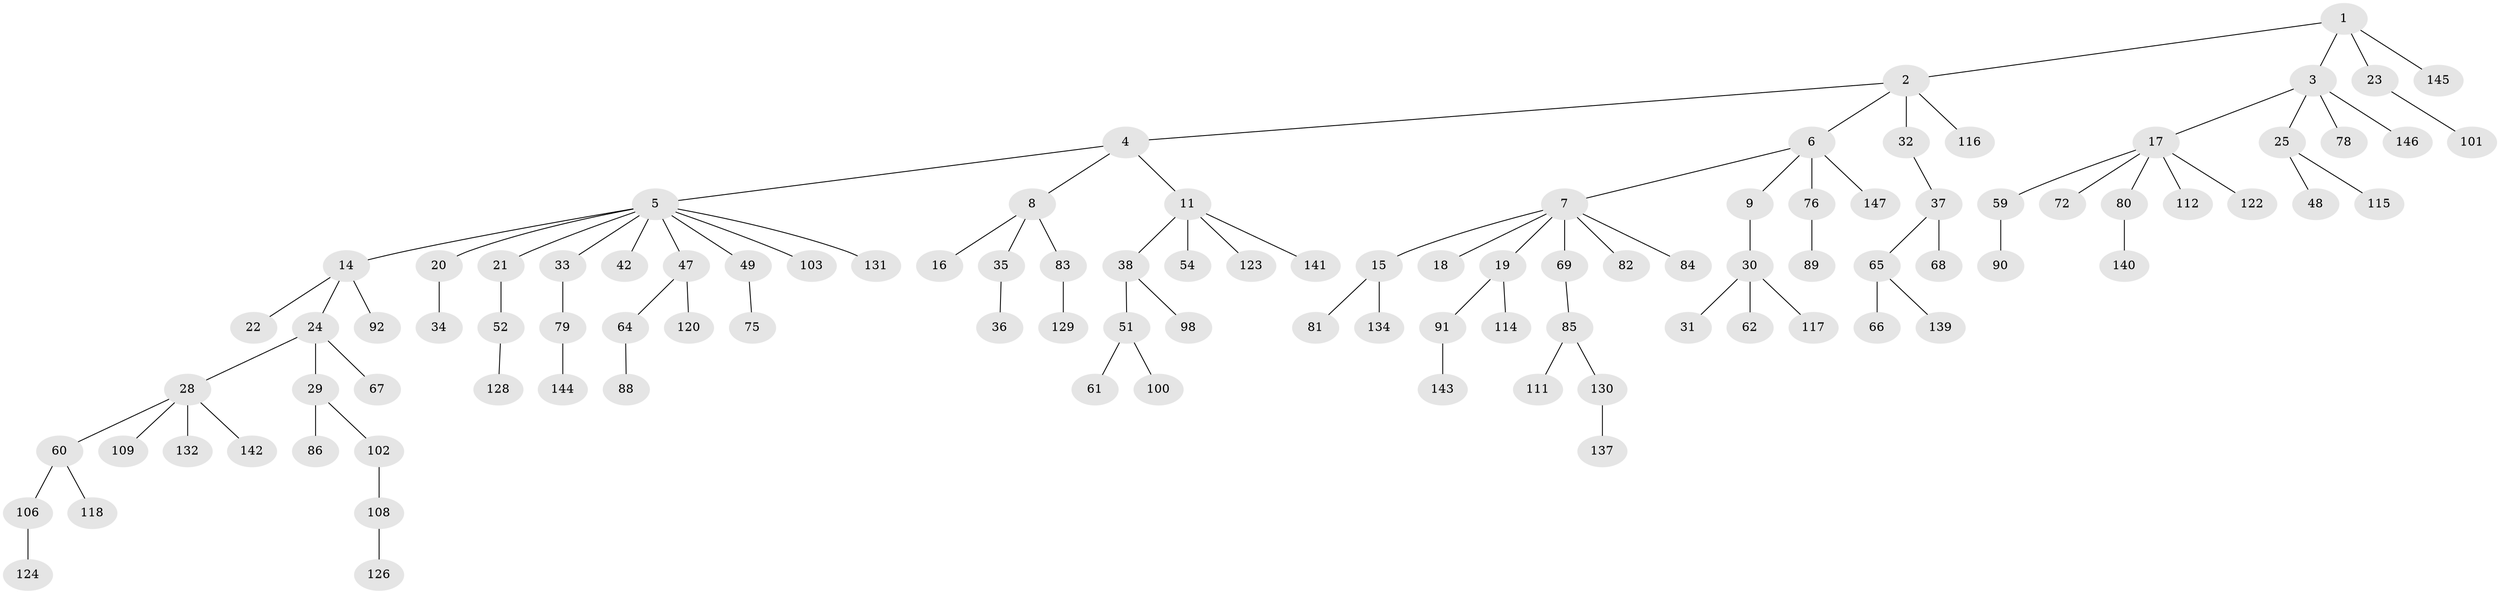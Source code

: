 // Generated by graph-tools (version 1.1) at 2025/24/03/03/25 07:24:05]
// undirected, 103 vertices, 102 edges
graph export_dot {
graph [start="1"]
  node [color=gray90,style=filled];
  1 [super="+26"];
  2 [super="+10"];
  3 [super="+41"];
  4;
  5 [super="+12"];
  6 [super="+40"];
  7 [super="+13"];
  8 [super="+87"];
  9;
  11 [super="+27"];
  14 [super="+46"];
  15 [super="+70"];
  16 [super="+133"];
  17 [super="+50"];
  18 [super="+99"];
  19 [super="+39"];
  20 [super="+43"];
  21 [super="+77"];
  22 [super="+55"];
  23 [super="+93"];
  24;
  25 [super="+53"];
  28 [super="+73"];
  29 [super="+44"];
  30 [super="+45"];
  31;
  32;
  33 [super="+56"];
  34;
  35;
  36;
  37 [super="+63"];
  38 [super="+57"];
  42;
  47;
  48;
  49 [super="+58"];
  51;
  52 [super="+94"];
  54 [super="+113"];
  59;
  60;
  61 [super="+127"];
  62 [super="+74"];
  64 [super="+135"];
  65 [super="+107"];
  66 [super="+95"];
  67 [super="+97"];
  68 [super="+119"];
  69 [super="+71"];
  72;
  75;
  76 [super="+121"];
  78;
  79 [super="+104"];
  80;
  81;
  82;
  83;
  84;
  85 [super="+96"];
  86;
  88;
  89 [super="+105"];
  90 [super="+136"];
  91;
  92;
  98;
  100;
  101;
  102 [super="+110"];
  103;
  106;
  108 [super="+125"];
  109;
  111;
  112;
  114;
  115;
  116;
  117;
  118;
  120;
  122;
  123 [super="+138"];
  124;
  126;
  128;
  129;
  130;
  131;
  132;
  134;
  137;
  139;
  140;
  141;
  142;
  143;
  144;
  145;
  146;
  147;
  1 -- 2;
  1 -- 3;
  1 -- 23;
  1 -- 145;
  2 -- 4;
  2 -- 6;
  2 -- 32;
  2 -- 116;
  3 -- 17;
  3 -- 25;
  3 -- 78;
  3 -- 146;
  4 -- 5;
  4 -- 8;
  4 -- 11;
  5 -- 14;
  5 -- 33;
  5 -- 47;
  5 -- 49;
  5 -- 131;
  5 -- 20;
  5 -- 21;
  5 -- 103;
  5 -- 42;
  6 -- 7;
  6 -- 9;
  6 -- 76;
  6 -- 147;
  7 -- 18;
  7 -- 19;
  7 -- 82;
  7 -- 15;
  7 -- 84;
  7 -- 69;
  8 -- 16;
  8 -- 35;
  8 -- 83;
  9 -- 30;
  11 -- 54;
  11 -- 141;
  11 -- 123;
  11 -- 38;
  14 -- 22;
  14 -- 24;
  14 -- 92;
  15 -- 81;
  15 -- 134;
  17 -- 72;
  17 -- 112;
  17 -- 80;
  17 -- 122;
  17 -- 59;
  19 -- 114;
  19 -- 91;
  20 -- 34;
  21 -- 52;
  23 -- 101;
  24 -- 28;
  24 -- 29;
  24 -- 67;
  25 -- 48;
  25 -- 115;
  28 -- 60;
  28 -- 132;
  28 -- 142;
  28 -- 109;
  29 -- 86;
  29 -- 102;
  30 -- 31;
  30 -- 62;
  30 -- 117;
  32 -- 37;
  33 -- 79;
  35 -- 36;
  37 -- 68;
  37 -- 65;
  38 -- 51;
  38 -- 98;
  47 -- 64;
  47 -- 120;
  49 -- 75;
  51 -- 61;
  51 -- 100;
  52 -- 128;
  59 -- 90;
  60 -- 106;
  60 -- 118;
  64 -- 88;
  65 -- 66;
  65 -- 139;
  69 -- 85;
  76 -- 89;
  79 -- 144;
  80 -- 140;
  83 -- 129;
  85 -- 111;
  85 -- 130;
  91 -- 143;
  102 -- 108;
  106 -- 124;
  108 -- 126;
  130 -- 137;
}
